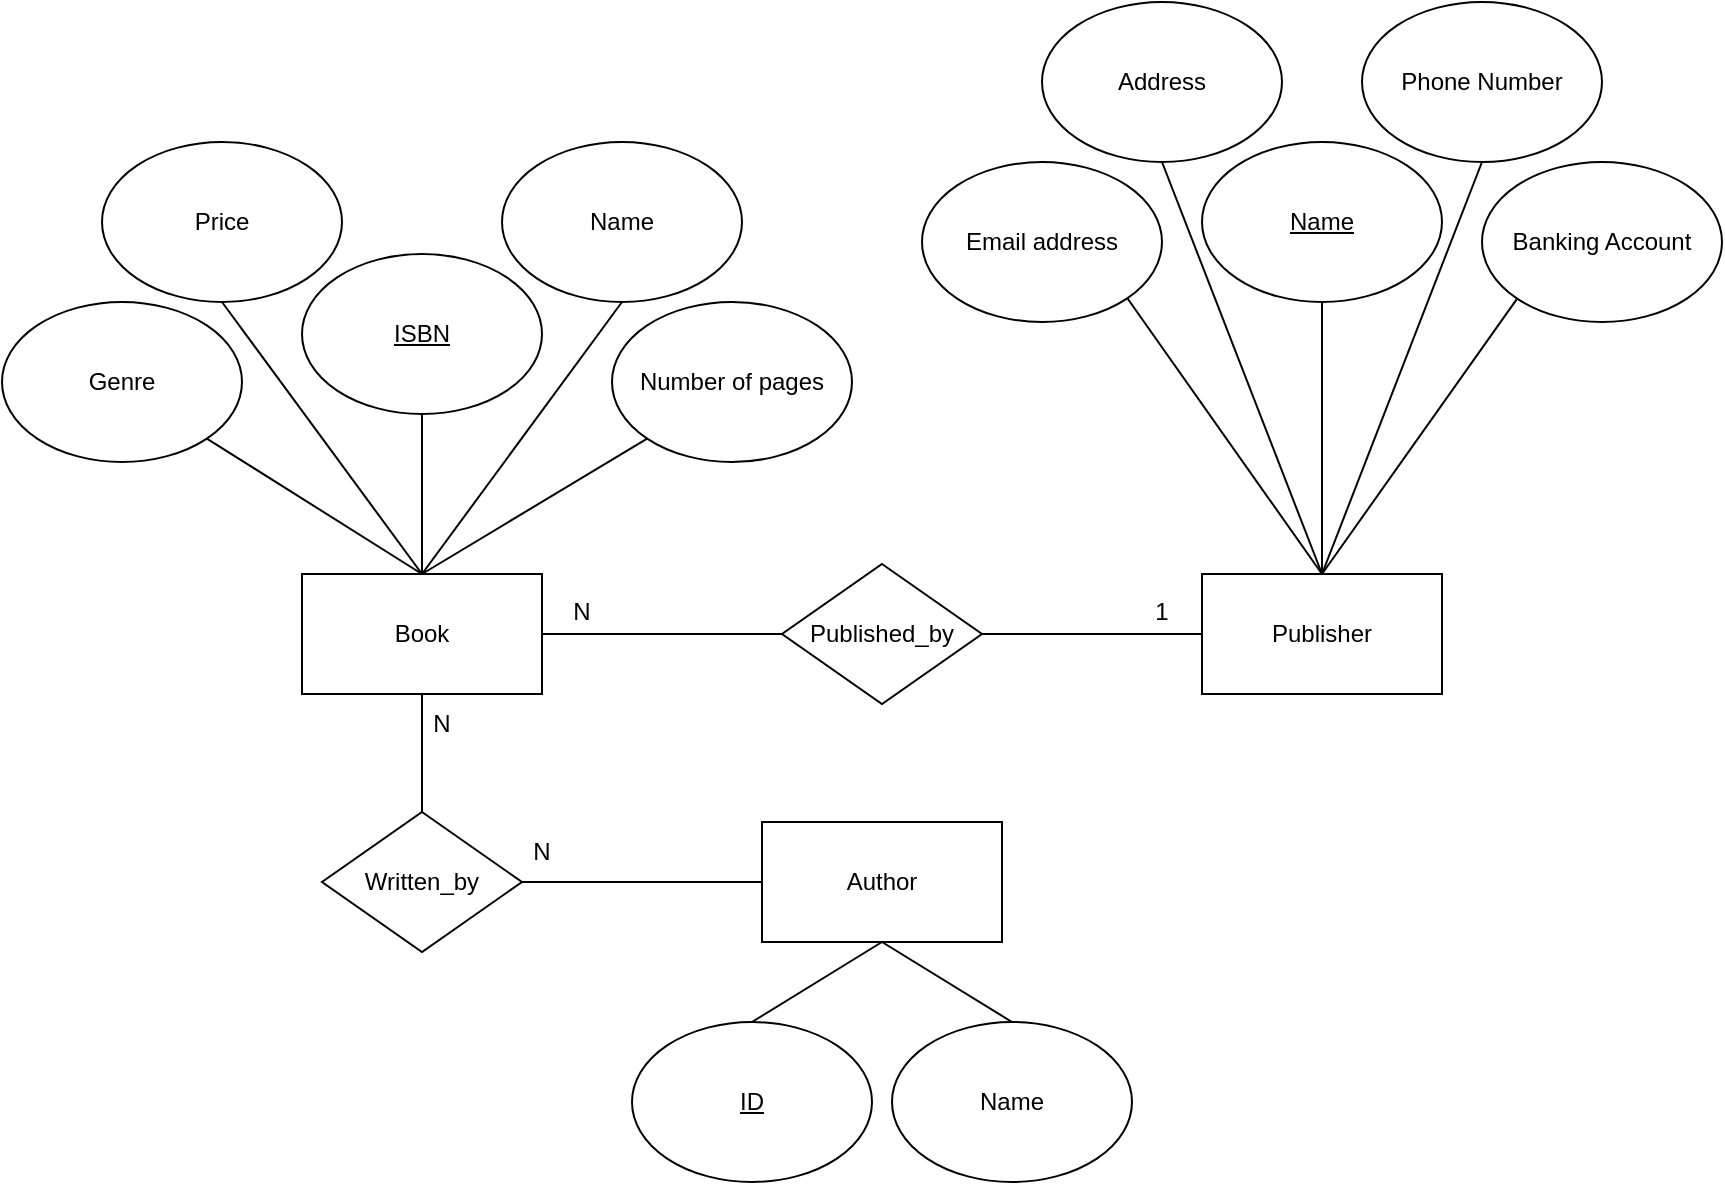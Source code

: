 <mxfile version="15.9.4" type="github">
  <diagram id="R2lEEEUBdFMjLlhIrx00" name="Page-1">
    <mxGraphModel dx="1239" dy="1695" grid="1" gridSize="10" guides="1" tooltips="1" connect="1" arrows="1" fold="1" page="1" pageScale="1" pageWidth="850" pageHeight="1100" math="0" shadow="0" extFonts="Permanent Marker^https://fonts.googleapis.com/css?family=Permanent+Marker">
      <root>
        <mxCell id="0" />
        <mxCell id="1" parent="0" />
        <mxCell id="1Zi6ryn8sn-CF4CWFkzp-1" value="Written_by" style="rhombus;whiteSpace=wrap;html=1;" vertex="1" parent="1">
          <mxGeometry x="280" y="325" width="100" height="70" as="geometry" />
        </mxCell>
        <mxCell id="1Zi6ryn8sn-CF4CWFkzp-2" value="Book" style="rounded=0;whiteSpace=wrap;html=1;" vertex="1" parent="1">
          <mxGeometry x="270" y="206" width="120" height="60" as="geometry" />
        </mxCell>
        <mxCell id="1Zi6ryn8sn-CF4CWFkzp-3" value="&lt;u&gt;ISBN&lt;/u&gt;" style="ellipse;whiteSpace=wrap;html=1;" vertex="1" parent="1">
          <mxGeometry x="270" y="46" width="120" height="80" as="geometry" />
        </mxCell>
        <mxCell id="1Zi6ryn8sn-CF4CWFkzp-4" value="" style="endArrow=none;html=1;rounded=0;exitX=0.5;exitY=0;exitDx=0;exitDy=0;entryX=0.5;entryY=1;entryDx=0;entryDy=0;" edge="1" parent="1" source="1Zi6ryn8sn-CF4CWFkzp-2" target="1Zi6ryn8sn-CF4CWFkzp-3">
          <mxGeometry width="50" height="50" relative="1" as="geometry">
            <mxPoint x="380" y="196" as="sourcePoint" />
            <mxPoint x="430" y="146" as="targetPoint" />
          </mxGeometry>
        </mxCell>
        <mxCell id="1Zi6ryn8sn-CF4CWFkzp-5" value="" style="endArrow=none;html=1;rounded=0;exitX=0.5;exitY=0;exitDx=0;exitDy=0;entryX=0.5;entryY=1;entryDx=0;entryDy=0;" edge="1" parent="1" source="1Zi6ryn8sn-CF4CWFkzp-1" target="1Zi6ryn8sn-CF4CWFkzp-2">
          <mxGeometry width="50" height="50" relative="1" as="geometry">
            <mxPoint x="260" y="346" as="sourcePoint" />
            <mxPoint x="260" y="266.0" as="targetPoint" />
          </mxGeometry>
        </mxCell>
        <mxCell id="1Zi6ryn8sn-CF4CWFkzp-6" value="" style="endArrow=none;html=1;rounded=0;entryX=1;entryY=0.5;entryDx=0;entryDy=0;exitX=0;exitY=0.5;exitDx=0;exitDy=0;" edge="1" parent="1" source="1Zi6ryn8sn-CF4CWFkzp-7" target="1Zi6ryn8sn-CF4CWFkzp-1">
          <mxGeometry width="50" height="50" relative="1" as="geometry">
            <mxPoint x="330" y="460" as="sourcePoint" />
            <mxPoint x="329.76" y="410" as="targetPoint" />
          </mxGeometry>
        </mxCell>
        <mxCell id="1Zi6ryn8sn-CF4CWFkzp-7" value="Author" style="rounded=0;whiteSpace=wrap;html=1;" vertex="1" parent="1">
          <mxGeometry x="500" y="330" width="120" height="60" as="geometry" />
        </mxCell>
        <mxCell id="1Zi6ryn8sn-CF4CWFkzp-8" value="Name" style="ellipse;whiteSpace=wrap;html=1;" vertex="1" parent="1">
          <mxGeometry x="370" y="-10" width="120" height="80" as="geometry" />
        </mxCell>
        <mxCell id="1Zi6ryn8sn-CF4CWFkzp-9" value="" style="endArrow=none;html=1;rounded=0;exitX=0.5;exitY=0;exitDx=0;exitDy=0;entryX=0.5;entryY=1;entryDx=0;entryDy=0;" edge="1" parent="1" target="1Zi6ryn8sn-CF4CWFkzp-8" source="1Zi6ryn8sn-CF4CWFkzp-2">
          <mxGeometry width="50" height="50" relative="1" as="geometry">
            <mxPoint x="460" y="206" as="sourcePoint" />
            <mxPoint x="560" y="146" as="targetPoint" />
          </mxGeometry>
        </mxCell>
        <mxCell id="1Zi6ryn8sn-CF4CWFkzp-10" value="Price" style="ellipse;whiteSpace=wrap;html=1;" vertex="1" parent="1">
          <mxGeometry x="170" y="-10" width="120" height="80" as="geometry" />
        </mxCell>
        <mxCell id="1Zi6ryn8sn-CF4CWFkzp-11" value="" style="endArrow=none;html=1;rounded=0;exitX=0.5;exitY=0;exitDx=0;exitDy=0;entryX=0.5;entryY=1;entryDx=0;entryDy=0;" edge="1" parent="1" target="1Zi6ryn8sn-CF4CWFkzp-10" source="1Zi6ryn8sn-CF4CWFkzp-2">
          <mxGeometry width="50" height="50" relative="1" as="geometry">
            <mxPoint x="200" y="206" as="sourcePoint" />
            <mxPoint x="300" y="146" as="targetPoint" />
          </mxGeometry>
        </mxCell>
        <mxCell id="1Zi6ryn8sn-CF4CWFkzp-12" value="Genre" style="ellipse;whiteSpace=wrap;html=1;" vertex="1" parent="1">
          <mxGeometry x="120" y="70" width="120" height="80" as="geometry" />
        </mxCell>
        <mxCell id="1Zi6ryn8sn-CF4CWFkzp-13" value="" style="endArrow=none;html=1;rounded=0;exitX=0.5;exitY=0;exitDx=0;exitDy=0;entryX=1;entryY=1;entryDx=0;entryDy=0;" edge="1" parent="1" target="1Zi6ryn8sn-CF4CWFkzp-12" source="1Zi6ryn8sn-CF4CWFkzp-2">
          <mxGeometry width="50" height="50" relative="1" as="geometry">
            <mxPoint x="250" y="276" as="sourcePoint" />
            <mxPoint x="220" y="216" as="targetPoint" />
          </mxGeometry>
        </mxCell>
        <mxCell id="1Zi6ryn8sn-CF4CWFkzp-14" value="Number of pages" style="ellipse;whiteSpace=wrap;html=1;" vertex="1" parent="1">
          <mxGeometry x="425" y="70" width="120" height="80" as="geometry" />
        </mxCell>
        <mxCell id="1Zi6ryn8sn-CF4CWFkzp-15" value="" style="endArrow=none;html=1;rounded=0;exitX=0.5;exitY=0;exitDx=0;exitDy=0;entryX=0;entryY=1;entryDx=0;entryDy=0;" edge="1" parent="1" target="1Zi6ryn8sn-CF4CWFkzp-14" source="1Zi6ryn8sn-CF4CWFkzp-2">
          <mxGeometry width="50" height="50" relative="1" as="geometry">
            <mxPoint x="615" y="266" as="sourcePoint" />
            <mxPoint x="585" y="206" as="targetPoint" />
            <Array as="points" />
          </mxGeometry>
        </mxCell>
        <mxCell id="1Zi6ryn8sn-CF4CWFkzp-16" value="Published_by" style="rhombus;whiteSpace=wrap;html=1;" vertex="1" parent="1">
          <mxGeometry x="510" y="201" width="100" height="70" as="geometry" />
        </mxCell>
        <mxCell id="1Zi6ryn8sn-CF4CWFkzp-17" value="" style="endArrow=none;html=1;rounded=0;entryX=1;entryY=0.5;entryDx=0;entryDy=0;exitX=0;exitY=0.5;exitDx=0;exitDy=0;" edge="1" parent="1" source="1Zi6ryn8sn-CF4CWFkzp-18" target="1Zi6ryn8sn-CF4CWFkzp-16">
          <mxGeometry width="50" height="50" relative="1" as="geometry">
            <mxPoint x="532" y="340" as="sourcePoint" />
            <mxPoint x="531.76" y="290" as="targetPoint" />
          </mxGeometry>
        </mxCell>
        <mxCell id="1Zi6ryn8sn-CF4CWFkzp-18" value="Publisher" style="rounded=0;whiteSpace=wrap;html=1;" vertex="1" parent="1">
          <mxGeometry x="720" y="206" width="120" height="60" as="geometry" />
        </mxCell>
        <mxCell id="1Zi6ryn8sn-CF4CWFkzp-19" value="" style="endArrow=none;html=1;rounded=0;entryX=1;entryY=0.5;entryDx=0;entryDy=0;exitX=0;exitY=0.5;exitDx=0;exitDy=0;" edge="1" parent="1" source="1Zi6ryn8sn-CF4CWFkzp-16" target="1Zi6ryn8sn-CF4CWFkzp-2">
          <mxGeometry width="50" height="50" relative="1" as="geometry">
            <mxPoint x="482" y="260" as="sourcePoint" />
            <mxPoint x="414" y="260" as="targetPoint" />
          </mxGeometry>
        </mxCell>
        <mxCell id="1Zi6ryn8sn-CF4CWFkzp-20" value="&lt;u&gt;Name&lt;/u&gt;" style="ellipse;whiteSpace=wrap;html=1;" vertex="1" parent="1">
          <mxGeometry x="720" y="-10" width="120" height="80" as="geometry" />
        </mxCell>
        <mxCell id="1Zi6ryn8sn-CF4CWFkzp-21" value="" style="endArrow=none;html=1;rounded=0;entryX=0.5;entryY=1;entryDx=0;entryDy=0;exitX=0.5;exitY=0;exitDx=0;exitDy=0;" edge="1" parent="1" target="1Zi6ryn8sn-CF4CWFkzp-20" source="1Zi6ryn8sn-CF4CWFkzp-18">
          <mxGeometry width="50" height="50" relative="1" as="geometry">
            <mxPoint x="690" y="180" as="sourcePoint" />
            <mxPoint x="840" y="126.84" as="targetPoint" />
          </mxGeometry>
        </mxCell>
        <mxCell id="1Zi6ryn8sn-CF4CWFkzp-22" value="Address" style="ellipse;whiteSpace=wrap;html=1;" vertex="1" parent="1">
          <mxGeometry x="640" y="-80" width="120" height="80" as="geometry" />
        </mxCell>
        <mxCell id="1Zi6ryn8sn-CF4CWFkzp-23" value="" style="endArrow=none;html=1;rounded=0;exitX=0.5;exitY=0;exitDx=0;exitDy=0;entryX=0.5;entryY=1;entryDx=0;entryDy=0;" edge="1" parent="1" target="1Zi6ryn8sn-CF4CWFkzp-22" source="1Zi6ryn8sn-CF4CWFkzp-18">
          <mxGeometry width="50" height="50" relative="1" as="geometry">
            <mxPoint x="790.0" y="176" as="sourcePoint" />
            <mxPoint x="970" y="126.84" as="targetPoint" />
          </mxGeometry>
        </mxCell>
        <mxCell id="1Zi6ryn8sn-CF4CWFkzp-24" value="Phone Number" style="ellipse;whiteSpace=wrap;html=1;" vertex="1" parent="1">
          <mxGeometry x="800" y="-80" width="120" height="80" as="geometry" />
        </mxCell>
        <mxCell id="1Zi6ryn8sn-CF4CWFkzp-25" value="" style="endArrow=none;html=1;rounded=0;entryX=0.5;entryY=1;entryDx=0;entryDy=0;exitX=0.5;exitY=0;exitDx=0;exitDy=0;" edge="1" parent="1" target="1Zi6ryn8sn-CF4CWFkzp-24" source="1Zi6ryn8sn-CF4CWFkzp-18">
          <mxGeometry width="50" height="50" relative="1" as="geometry">
            <mxPoint x="750" y="150" as="sourcePoint" />
            <mxPoint x="1010" y="186.84" as="targetPoint" />
          </mxGeometry>
        </mxCell>
        <mxCell id="1Zi6ryn8sn-CF4CWFkzp-26" value="Email address" style="ellipse;whiteSpace=wrap;html=1;" vertex="1" parent="1">
          <mxGeometry x="580" y="1.421e-14" width="120" height="80" as="geometry" />
        </mxCell>
        <mxCell id="1Zi6ryn8sn-CF4CWFkzp-27" value="" style="endArrow=none;html=1;rounded=0;exitX=0.5;exitY=0;exitDx=0;exitDy=0;entryX=1;entryY=1;entryDx=0;entryDy=0;" edge="1" parent="1" target="1Zi6ryn8sn-CF4CWFkzp-26" source="1Zi6ryn8sn-CF4CWFkzp-18">
          <mxGeometry width="50" height="50" relative="1" as="geometry">
            <mxPoint x="790.0" y="176" as="sourcePoint" />
            <mxPoint x="1040" y="246.42" as="targetPoint" />
          </mxGeometry>
        </mxCell>
        <mxCell id="1Zi6ryn8sn-CF4CWFkzp-28" value="Banking Account" style="ellipse;whiteSpace=wrap;html=1;" vertex="1" parent="1">
          <mxGeometry x="860" width="120" height="80" as="geometry" />
        </mxCell>
        <mxCell id="1Zi6ryn8sn-CF4CWFkzp-29" value="" style="endArrow=none;html=1;rounded=0;exitX=0.5;exitY=0;exitDx=0;exitDy=0;entryX=0;entryY=1;entryDx=0;entryDy=0;" edge="1" parent="1" target="1Zi6ryn8sn-CF4CWFkzp-28" source="1Zi6ryn8sn-CF4CWFkzp-18">
          <mxGeometry width="50" height="50" relative="1" as="geometry">
            <mxPoint x="940.0" y="169.16" as="sourcePoint" />
            <mxPoint x="1060" y="120" as="targetPoint" />
          </mxGeometry>
        </mxCell>
        <mxCell id="1Zi6ryn8sn-CF4CWFkzp-30" value="N" style="text;html=1;strokeColor=none;fillColor=none;align=center;verticalAlign=middle;whiteSpace=wrap;rounded=0;" vertex="1" parent="1">
          <mxGeometry x="380" y="210" width="60" height="30" as="geometry" />
        </mxCell>
        <mxCell id="1Zi6ryn8sn-CF4CWFkzp-31" value="1" style="text;html=1;strokeColor=none;fillColor=none;align=center;verticalAlign=middle;whiteSpace=wrap;rounded=0;" vertex="1" parent="1">
          <mxGeometry x="670" y="210" width="60" height="30" as="geometry" />
        </mxCell>
        <mxCell id="1Zi6ryn8sn-CF4CWFkzp-32" value="N" style="text;html=1;strokeColor=none;fillColor=none;align=center;verticalAlign=middle;whiteSpace=wrap;rounded=0;" vertex="1" parent="1">
          <mxGeometry x="310" y="266" width="60" height="30" as="geometry" />
        </mxCell>
        <mxCell id="1Zi6ryn8sn-CF4CWFkzp-33" value="N" style="text;html=1;strokeColor=none;fillColor=none;align=center;verticalAlign=middle;whiteSpace=wrap;rounded=0;" vertex="1" parent="1">
          <mxGeometry x="360" y="330" width="60" height="30" as="geometry" />
        </mxCell>
        <mxCell id="1Zi6ryn8sn-CF4CWFkzp-35" value="&lt;u&gt;ID&lt;/u&gt;" style="ellipse;whiteSpace=wrap;html=1;" vertex="1" parent="1">
          <mxGeometry x="435" y="430" width="120" height="80" as="geometry" />
        </mxCell>
        <mxCell id="1Zi6ryn8sn-CF4CWFkzp-36" value="" style="endArrow=none;html=1;rounded=0;entryX=0.5;entryY=0;entryDx=0;entryDy=0;exitX=0.5;exitY=1;exitDx=0;exitDy=0;" edge="1" parent="1" target="1Zi6ryn8sn-CF4CWFkzp-35" source="1Zi6ryn8sn-CF4CWFkzp-7">
          <mxGeometry width="50" height="50" relative="1" as="geometry">
            <mxPoint x="470" y="570" as="sourcePoint" />
            <mxPoint x="690" y="626" as="targetPoint" />
          </mxGeometry>
        </mxCell>
        <mxCell id="1Zi6ryn8sn-CF4CWFkzp-37" value="Name" style="ellipse;whiteSpace=wrap;html=1;" vertex="1" parent="1">
          <mxGeometry x="565" y="430" width="120" height="80" as="geometry" />
        </mxCell>
        <mxCell id="1Zi6ryn8sn-CF4CWFkzp-38" value="" style="endArrow=none;html=1;rounded=0;entryX=0.5;entryY=0;entryDx=0;entryDy=0;exitX=0.5;exitY=1;exitDx=0;exitDy=0;" edge="1" parent="1" target="1Zi6ryn8sn-CF4CWFkzp-37" source="1Zi6ryn8sn-CF4CWFkzp-7">
          <mxGeometry width="50" height="50" relative="1" as="geometry">
            <mxPoint x="690" y="390" as="sourcePoint" />
            <mxPoint x="820" y="626" as="targetPoint" />
          </mxGeometry>
        </mxCell>
      </root>
    </mxGraphModel>
  </diagram>
</mxfile>
